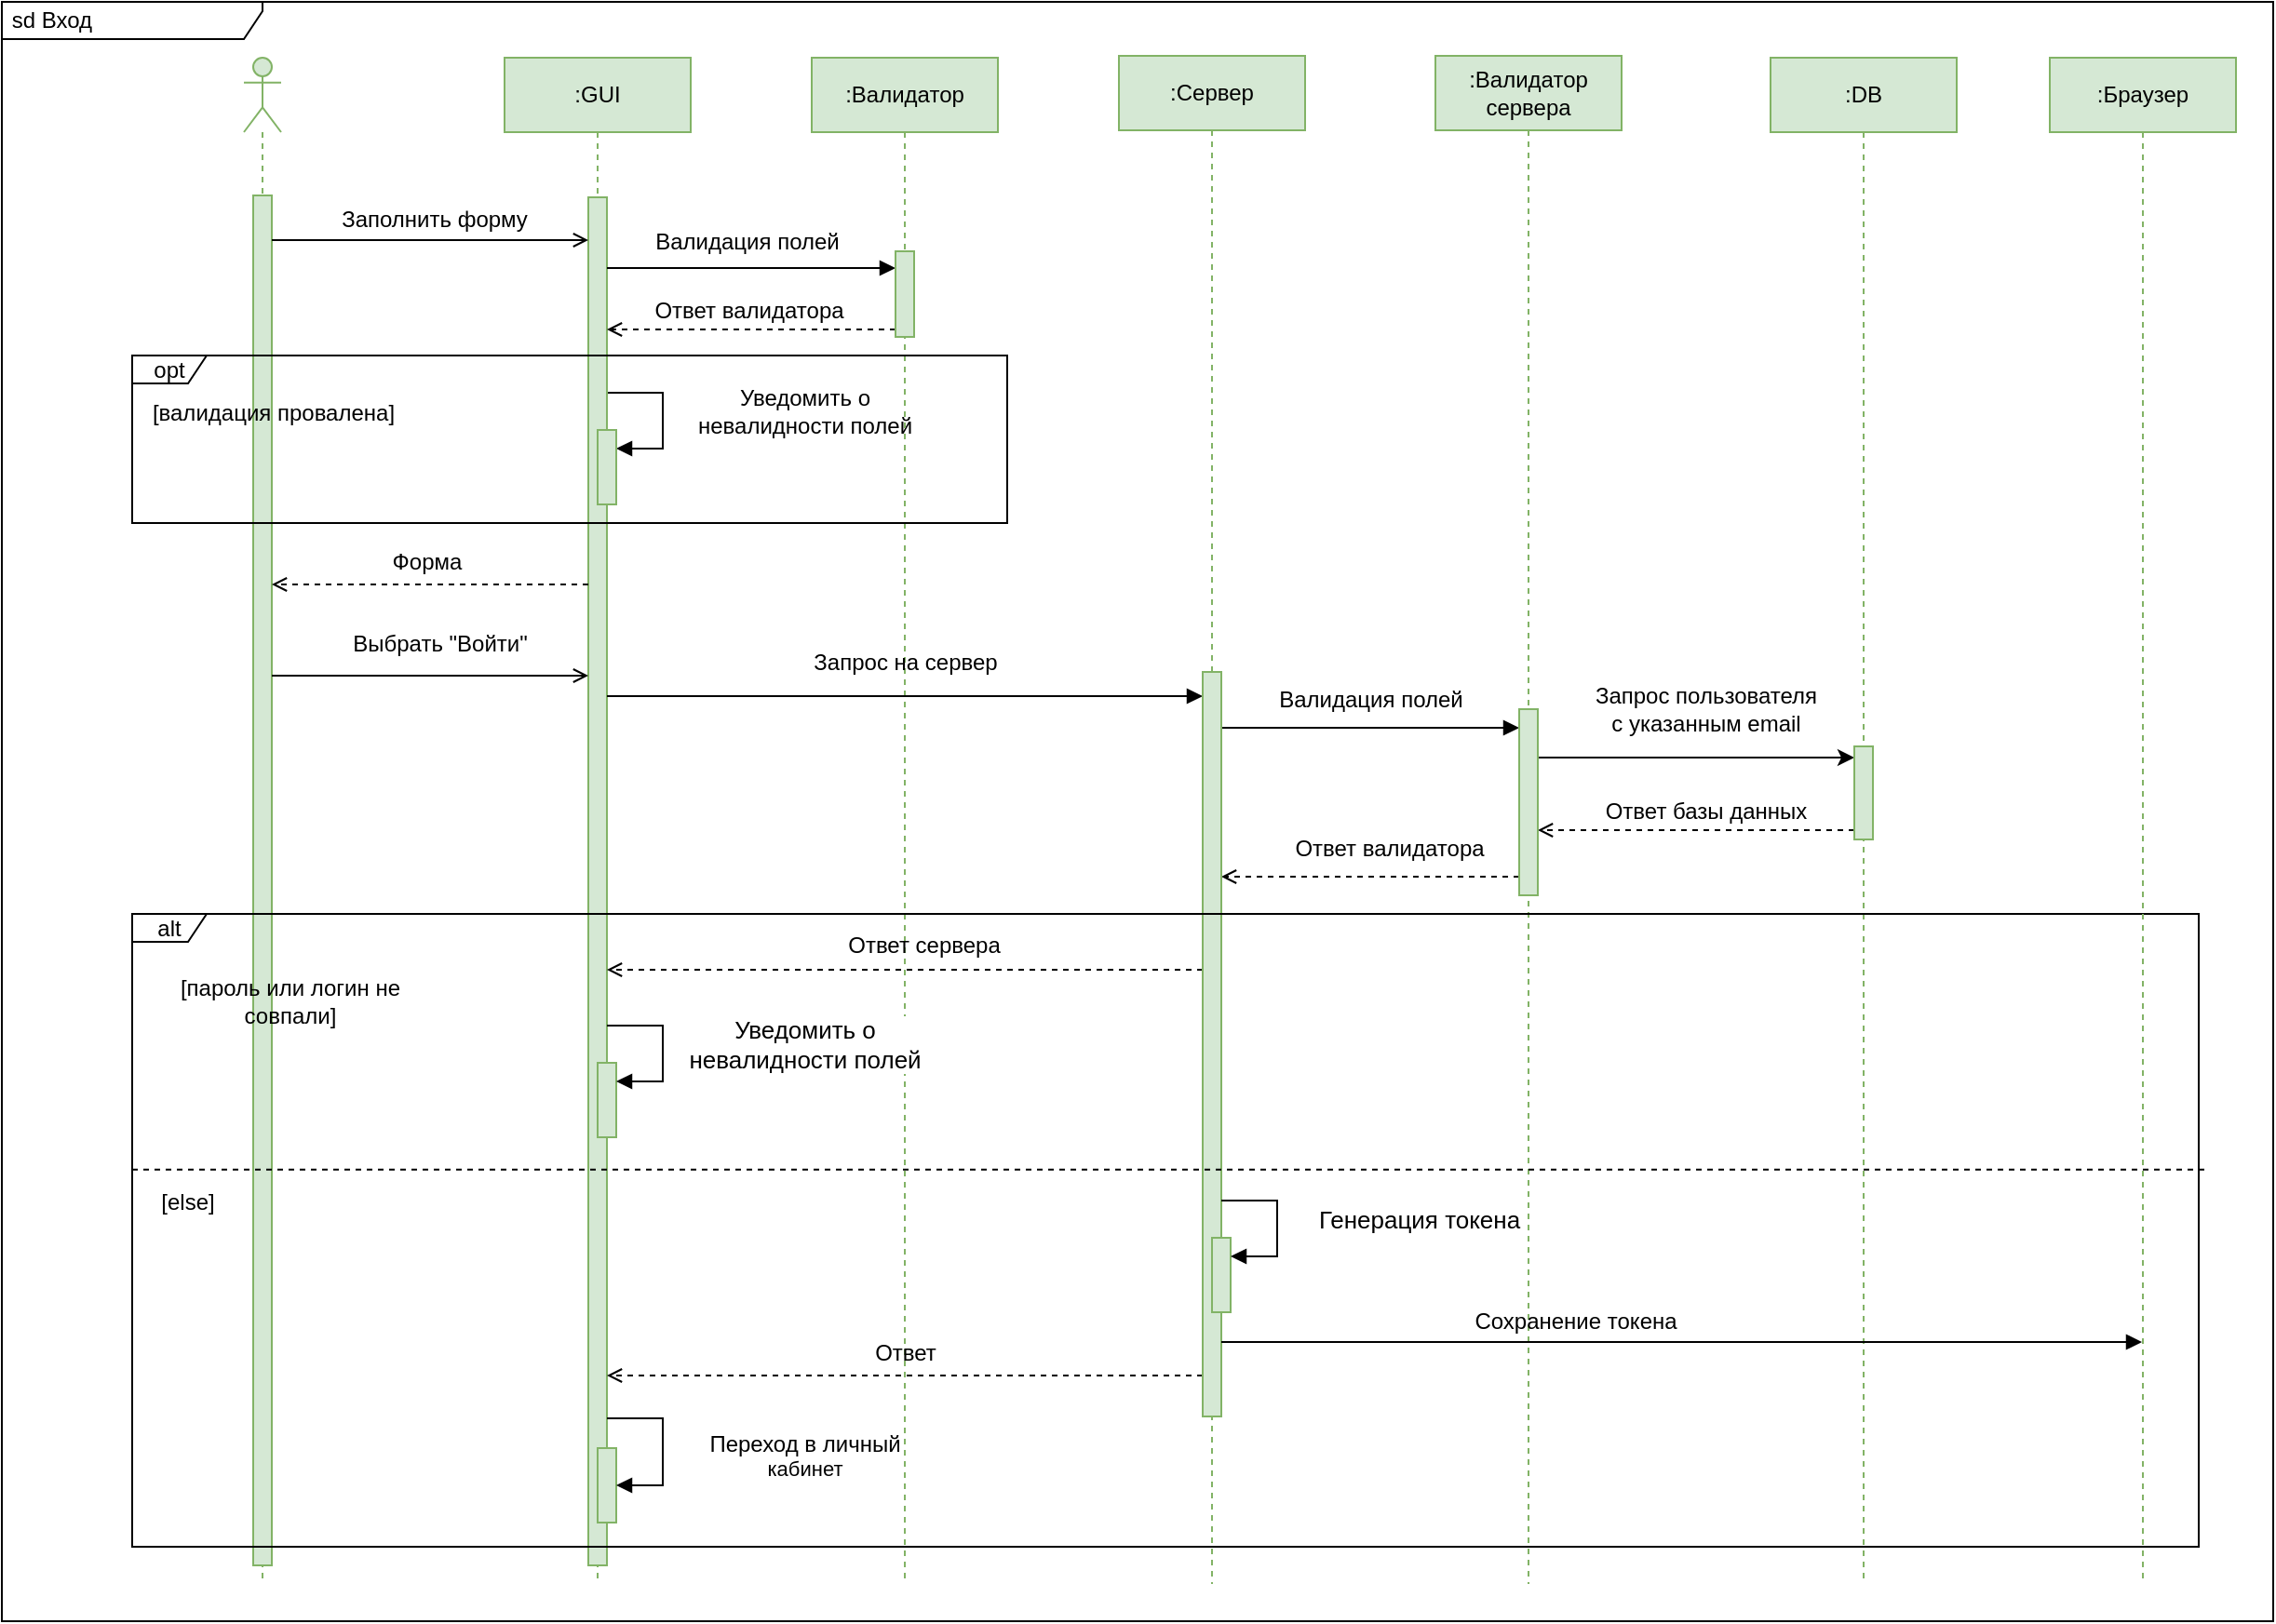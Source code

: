 <mxfile version="23.1.5" type="device">
  <diagram name="Страница — 1" id="Fq71EQHUg1du_12csKh2">
    <mxGraphModel dx="1373" dy="1016" grid="1" gridSize="10" guides="1" tooltips="1" connect="1" arrows="1" fold="1" page="1" pageScale="1" pageWidth="827" pageHeight="1169" math="0" shadow="0">
      <root>
        <mxCell id="0" />
        <mxCell id="1" parent="0" />
        <mxCell id="1ZEYeEjYrBHSYEVbmK2T-1" value="" style="shape=umlLifeline;perimeter=lifelinePerimeter;whiteSpace=wrap;html=1;container=1;dropTarget=0;collapsible=0;recursiveResize=0;outlineConnect=0;portConstraint=eastwest;newEdgeStyle={&quot;curved&quot;:0,&quot;rounded&quot;:0};participant=umlActor;fillColor=#d5e8d4;strokeColor=#82b366;" vertex="1" parent="1">
          <mxGeometry x="400" y="280" width="20" height="820" as="geometry" />
        </mxCell>
        <mxCell id="1ZEYeEjYrBHSYEVbmK2T-2" value="" style="html=1;points=[[0,0,0,0,5],[0,1,0,0,-5],[1,0,0,0,5],[1,1,0,0,-5]];perimeter=orthogonalPerimeter;outlineConnect=0;targetShapes=umlLifeline;portConstraint=eastwest;newEdgeStyle={&quot;curved&quot;:0,&quot;rounded&quot;:0};fillColor=#d5e8d4;strokeColor=#82b366;" vertex="1" parent="1ZEYeEjYrBHSYEVbmK2T-1">
          <mxGeometry x="5" y="74" width="10" height="736" as="geometry" />
        </mxCell>
        <mxCell id="1ZEYeEjYrBHSYEVbmK2T-3" value=":GUI" style="shape=umlLifeline;perimeter=lifelinePerimeter;whiteSpace=wrap;html=1;container=1;dropTarget=0;collapsible=0;recursiveResize=0;outlineConnect=0;portConstraint=eastwest;newEdgeStyle={&quot;curved&quot;:0,&quot;rounded&quot;:0};fillColor=#d5e8d4;strokeColor=#82b366;" vertex="1" parent="1">
          <mxGeometry x="540" y="280" width="100" height="820" as="geometry" />
        </mxCell>
        <mxCell id="1ZEYeEjYrBHSYEVbmK2T-4" value="&lt;div style=&quot;font-size: 12px;&quot;&gt;&lt;font style=&quot;font-size: 12px;&quot;&gt;Уведомить о&lt;/font&gt;&lt;/div&gt;&lt;div style=&quot;font-size: 12px;&quot;&gt;&lt;font style=&quot;font-size: 12px;&quot;&gt;невалидности полей&lt;/font&gt;&lt;/div&gt;" style="html=1;align=center;spacingLeft=2;endArrow=block;rounded=0;edgeStyle=orthogonalEdgeStyle;curved=0;rounded=0;" edge="1" parent="1ZEYeEjYrBHSYEVbmK2T-3" target="1ZEYeEjYrBHSYEVbmK2T-6">
          <mxGeometry x="-0.059" y="75" relative="1" as="geometry">
            <mxPoint x="55" y="180" as="sourcePoint" />
            <Array as="points">
              <mxPoint x="85" y="210" />
            </Array>
            <mxPoint as="offset" />
          </mxGeometry>
        </mxCell>
        <mxCell id="1ZEYeEjYrBHSYEVbmK2T-5" value="" style="html=1;points=[[0,0,0,0,5],[0,1,0,0,-5],[1,0,0,0,5],[1,1,0,0,-5]];perimeter=orthogonalPerimeter;outlineConnect=0;targetShapes=umlLifeline;portConstraint=eastwest;newEdgeStyle={&quot;curved&quot;:0,&quot;rounded&quot;:0};fillColor=#d5e8d4;strokeColor=#82b366;" vertex="1" parent="1ZEYeEjYrBHSYEVbmK2T-3">
          <mxGeometry x="45" y="75" width="10" height="735" as="geometry" />
        </mxCell>
        <mxCell id="1ZEYeEjYrBHSYEVbmK2T-6" value="" style="html=1;points=[[0,0,0,0,5],[0,1,0,0,-5],[1,0,0,0,5],[1,1,0,0,-5]];perimeter=orthogonalPerimeter;outlineConnect=0;targetShapes=umlLifeline;portConstraint=eastwest;newEdgeStyle={&quot;curved&quot;:0,&quot;rounded&quot;:0};fillColor=#d5e8d4;strokeColor=#82b366;" vertex="1" parent="1ZEYeEjYrBHSYEVbmK2T-3">
          <mxGeometry x="50" y="200" width="10" height="40" as="geometry" />
        </mxCell>
        <mxCell id="1ZEYeEjYrBHSYEVbmK2T-7" value="" style="endArrow=open;html=1;rounded=0;endFill=0;" edge="1" parent="1">
          <mxGeometry width="50" height="50" relative="1" as="geometry">
            <mxPoint x="415" y="378" as="sourcePoint" />
            <mxPoint x="585" y="378" as="targetPoint" />
          </mxGeometry>
        </mxCell>
        <mxCell id="1ZEYeEjYrBHSYEVbmK2T-8" value="&lt;font style=&quot;font-size: 12px;&quot;&gt;Заполнить форму&lt;br&gt;&lt;/font&gt;" style="text;html=1;align=center;verticalAlign=middle;resizable=0;points=[];autosize=1;strokeColor=none;fillColor=none;fontSize=12;" vertex="1" parent="1">
          <mxGeometry x="442" y="352" width="120" height="30" as="geometry" />
        </mxCell>
        <mxCell id="1ZEYeEjYrBHSYEVbmK2T-9" value="&lt;font style=&quot;font-size: 12px;&quot;&gt;Выбрать &quot;Войти&quot;&lt;/font&gt;" style="text;html=1;align=center;verticalAlign=middle;resizable=0;points=[];autosize=1;strokeColor=none;fillColor=none;" vertex="1" parent="1">
          <mxGeometry x="445" y="580" width="120" height="30" as="geometry" />
        </mxCell>
        <mxCell id="1ZEYeEjYrBHSYEVbmK2T-10" value="" style="endArrow=open;html=1;rounded=0;endFill=0;" edge="1" parent="1">
          <mxGeometry width="50" height="50" relative="1" as="geometry">
            <mxPoint x="415" y="612" as="sourcePoint" />
            <mxPoint x="585" y="612" as="targetPoint" />
          </mxGeometry>
        </mxCell>
        <mxCell id="1ZEYeEjYrBHSYEVbmK2T-11" value=":Валидатор" style="shape=umlLifeline;perimeter=lifelinePerimeter;whiteSpace=wrap;html=1;container=1;dropTarget=0;collapsible=0;recursiveResize=0;outlineConnect=0;portConstraint=eastwest;newEdgeStyle={&quot;curved&quot;:0,&quot;rounded&quot;:0};fillColor=#d5e8d4;strokeColor=#82b366;" vertex="1" parent="1">
          <mxGeometry x="705" y="280" width="100" height="820" as="geometry" />
        </mxCell>
        <mxCell id="1ZEYeEjYrBHSYEVbmK2T-12" value="" style="endArrow=block;html=1;rounded=0;endFill=1;" edge="1" parent="1">
          <mxGeometry width="50" height="50" relative="1" as="geometry">
            <mxPoint x="595" y="393" as="sourcePoint" />
            <mxPoint x="750" y="393" as="targetPoint" />
          </mxGeometry>
        </mxCell>
        <mxCell id="1ZEYeEjYrBHSYEVbmK2T-13" value="&lt;font style=&quot;font-size: 12px;&quot;&gt;Валидация полей&lt;/font&gt;" style="text;html=1;align=center;verticalAlign=middle;resizable=0;points=[];autosize=1;strokeColor=none;fillColor=none;" vertex="1" parent="1">
          <mxGeometry x="610" y="364" width="120" height="30" as="geometry" />
        </mxCell>
        <mxCell id="1ZEYeEjYrBHSYEVbmK2T-14" value="" style="endArrow=open;html=1;rounded=0;endFill=0;dashed=1;" edge="1" parent="1">
          <mxGeometry width="50" height="50" relative="1" as="geometry">
            <mxPoint x="750" y="426.0" as="sourcePoint" />
            <mxPoint x="595" y="426" as="targetPoint" />
          </mxGeometry>
        </mxCell>
        <mxCell id="1ZEYeEjYrBHSYEVbmK2T-15" value="&lt;font style=&quot;font-size: 12px;&quot;&gt;Ответ валидатора&lt;/font&gt;" style="text;html=1;align=center;verticalAlign=middle;resizable=0;points=[];autosize=1;strokeColor=none;fillColor=none;" vertex="1" parent="1">
          <mxGeometry x="606" y="401" width="130" height="30" as="geometry" />
        </mxCell>
        <mxCell id="1ZEYeEjYrBHSYEVbmK2T-16" value="&lt;font style=&quot;font-size: 12px;&quot;&gt;opt&lt;/font&gt;" style="shape=umlFrame;whiteSpace=wrap;html=1;pointerEvents=0;width=40;height=15;" vertex="1" parent="1">
          <mxGeometry x="340" y="440" width="470" height="90" as="geometry" />
        </mxCell>
        <mxCell id="1ZEYeEjYrBHSYEVbmK2T-17" value="&lt;font style=&quot;font-size: 12px;&quot;&gt;[валидация провалена]&lt;/font&gt;" style="text;html=1;align=center;verticalAlign=middle;whiteSpace=wrap;rounded=0;" vertex="1" parent="1">
          <mxGeometry x="342" y="456" width="148" height="30" as="geometry" />
        </mxCell>
        <mxCell id="1ZEYeEjYrBHSYEVbmK2T-18" value="" style="endArrow=open;html=1;rounded=0;endFill=0;dashed=1;" edge="1" parent="1">
          <mxGeometry width="50" height="50" relative="1" as="geometry">
            <mxPoint x="585" y="563" as="sourcePoint" />
            <mxPoint x="415" y="563" as="targetPoint" />
          </mxGeometry>
        </mxCell>
        <mxCell id="1ZEYeEjYrBHSYEVbmK2T-19" value="&lt;font style=&quot;font-size: 12px;&quot;&gt;Форма&lt;/font&gt;" style="text;html=1;align=center;verticalAlign=middle;resizable=0;points=[];autosize=1;strokeColor=none;fillColor=none;" vertex="1" parent="1">
          <mxGeometry x="468" y="536" width="60" height="30" as="geometry" />
        </mxCell>
        <mxCell id="1ZEYeEjYrBHSYEVbmK2T-20" value=":Валидатор сервера" style="shape=umlLifeline;perimeter=lifelinePerimeter;whiteSpace=wrap;html=1;container=1;dropTarget=0;collapsible=0;recursiveResize=0;outlineConnect=0;portConstraint=eastwest;newEdgeStyle={&quot;curved&quot;:0,&quot;rounded&quot;:0};fillColor=#d5e8d4;strokeColor=#82b366;" vertex="1" parent="1">
          <mxGeometry x="1040" y="279" width="100" height="821" as="geometry" />
        </mxCell>
        <mxCell id="1ZEYeEjYrBHSYEVbmK2T-21" value=":Сервер" style="shape=umlLifeline;perimeter=lifelinePerimeter;whiteSpace=wrap;html=1;container=1;dropTarget=0;collapsible=0;recursiveResize=0;outlineConnect=0;portConstraint=eastwest;newEdgeStyle={&quot;curved&quot;:0,&quot;rounded&quot;:0};fillColor=#d5e8d4;strokeColor=#82b366;" vertex="1" parent="1">
          <mxGeometry x="870" y="279" width="100" height="821" as="geometry" />
        </mxCell>
        <mxCell id="1ZEYeEjYrBHSYEVbmK2T-22" value="" style="endArrow=block;html=1;rounded=0;endFill=1;" edge="1" parent="1">
          <mxGeometry width="50" height="50" relative="1" as="geometry">
            <mxPoint x="595" y="623.0" as="sourcePoint" />
            <mxPoint x="915" y="623.0" as="targetPoint" />
          </mxGeometry>
        </mxCell>
        <mxCell id="1ZEYeEjYrBHSYEVbmK2T-23" value="&lt;font style=&quot;font-size: 12px;&quot;&gt;Запрос на сервер&lt;/font&gt;" style="text;html=1;align=center;verticalAlign=middle;resizable=0;points=[];autosize=1;strokeColor=none;fillColor=none;" vertex="1" parent="1">
          <mxGeometry x="695" y="590" width="120" height="30" as="geometry" />
        </mxCell>
        <mxCell id="1ZEYeEjYrBHSYEVbmK2T-24" value="" style="endArrow=block;html=1;rounded=0;endFill=1;" edge="1" parent="1">
          <mxGeometry width="50" height="50" relative="1" as="geometry">
            <mxPoint x="925" y="640" as="sourcePoint" />
            <mxPoint x="1085" y="640" as="targetPoint" />
          </mxGeometry>
        </mxCell>
        <mxCell id="1ZEYeEjYrBHSYEVbmK2T-25" value="&lt;font style=&quot;font-size: 12px;&quot;&gt;Валидация полей&lt;/font&gt;" style="text;html=1;align=center;verticalAlign=middle;resizable=0;points=[];autosize=1;strokeColor=none;fillColor=none;" vertex="1" parent="1">
          <mxGeometry x="945" y="610" width="120" height="30" as="geometry" />
        </mxCell>
        <mxCell id="1ZEYeEjYrBHSYEVbmK2T-26" value=":DB" style="shape=umlLifeline;perimeter=lifelinePerimeter;whiteSpace=wrap;html=1;container=1;dropTarget=0;collapsible=0;recursiveResize=0;outlineConnect=0;portConstraint=eastwest;newEdgeStyle={&quot;curved&quot;:0,&quot;rounded&quot;:0};fillColor=#d5e8d4;strokeColor=#82b366;" vertex="1" parent="1">
          <mxGeometry x="1220" y="280" width="100" height="820" as="geometry" />
        </mxCell>
        <mxCell id="1ZEYeEjYrBHSYEVbmK2T-27" value="" style="endArrow=classic;html=1;rounded=0;" edge="1" parent="1">
          <mxGeometry width="50" height="50" relative="1" as="geometry">
            <mxPoint x="1095" y="656" as="sourcePoint" />
            <mxPoint x="1265" y="656" as="targetPoint" />
          </mxGeometry>
        </mxCell>
        <mxCell id="1ZEYeEjYrBHSYEVbmK2T-28" value="&lt;span style=&quot;&quot;&gt;Запрос пользователя &lt;br&gt;с указанным email&lt;/span&gt;" style="text;html=1;align=center;verticalAlign=middle;resizable=0;points=[];autosize=1;strokeColor=none;fillColor=none;" vertex="1" parent="1">
          <mxGeometry x="1115" y="610" width="140" height="40" as="geometry" />
        </mxCell>
        <mxCell id="1ZEYeEjYrBHSYEVbmK2T-29" value="" style="endArrow=open;html=1;rounded=0;endFill=0;dashed=1;" edge="1" parent="1">
          <mxGeometry width="50" height="50" relative="1" as="geometry">
            <mxPoint x="1265" y="695" as="sourcePoint" />
            <mxPoint x="1095" y="695" as="targetPoint" />
          </mxGeometry>
        </mxCell>
        <mxCell id="1ZEYeEjYrBHSYEVbmK2T-30" value="&lt;font style=&quot;font-size: 12px;&quot;&gt;Ответ базы данных&lt;/font&gt;" style="text;html=1;align=center;verticalAlign=middle;resizable=0;points=[];autosize=1;strokeColor=none;fillColor=none;" vertex="1" parent="1">
          <mxGeometry x="1120" y="670" width="130" height="30" as="geometry" />
        </mxCell>
        <mxCell id="1ZEYeEjYrBHSYEVbmK2T-31" value="" style="endArrow=open;html=1;rounded=0;endFill=0;dashed=1;" edge="1" parent="1">
          <mxGeometry width="50" height="50" relative="1" as="geometry">
            <mxPoint x="1085" y="720" as="sourcePoint" />
            <mxPoint x="925" y="720" as="targetPoint" />
          </mxGeometry>
        </mxCell>
        <mxCell id="1ZEYeEjYrBHSYEVbmK2T-32" value="&lt;font style=&quot;font-size: 12px;&quot;&gt;Ответ валидатора&lt;/font&gt;" style="text;html=1;align=center;verticalAlign=middle;resizable=0;points=[];autosize=1;strokeColor=none;fillColor=none;" vertex="1" parent="1">
          <mxGeometry x="950" y="690" width="130" height="30" as="geometry" />
        </mxCell>
        <mxCell id="1ZEYeEjYrBHSYEVbmK2T-33" value="&lt;font style=&quot;font-size: 12px;&quot;&gt;[else]&lt;/font&gt;" style="text;html=1;align=center;verticalAlign=middle;whiteSpace=wrap;rounded=0;" vertex="1" parent="1">
          <mxGeometry x="310" y="880" width="120" height="30" as="geometry" />
        </mxCell>
        <mxCell id="1ZEYeEjYrBHSYEVbmK2T-35" value="" style="endArrow=open;html=1;rounded=0;endFill=0;dashed=1;" edge="1" parent="1">
          <mxGeometry width="50" height="50" relative="1" as="geometry">
            <mxPoint x="915" y="770" as="sourcePoint" />
            <mxPoint x="595" y="770" as="targetPoint" />
          </mxGeometry>
        </mxCell>
        <mxCell id="1ZEYeEjYrBHSYEVbmK2T-36" value="&lt;font style=&quot;font-size: 12px;&quot;&gt;Ответ сервера&lt;/font&gt;" style="text;html=1;align=center;verticalAlign=middle;resizable=0;points=[];autosize=1;strokeColor=none;fillColor=none;" vertex="1" parent="1">
          <mxGeometry x="710" y="742" width="110" height="30" as="geometry" />
        </mxCell>
        <mxCell id="1ZEYeEjYrBHSYEVbmK2T-37" value="" style="html=1;points=[[0,0,0,0,5],[0,1,0,0,-5],[1,0,0,0,5],[1,1,0,0,-5]];perimeter=orthogonalPerimeter;outlineConnect=0;targetShapes=umlLifeline;portConstraint=eastwest;newEdgeStyle={&quot;curved&quot;:0,&quot;rounded&quot;:0};fillColor=#d5e8d4;strokeColor=#82b366;" vertex="1" parent="1">
          <mxGeometry x="590" y="820" width="10" height="40" as="geometry" />
        </mxCell>
        <mxCell id="1ZEYeEjYrBHSYEVbmK2T-38" value="&lt;div style=&quot;font-size: 13px;&quot;&gt;&lt;font style=&quot;font-size: 13px;&quot;&gt;Уведомить о&lt;/font&gt;&lt;/div&gt;&lt;div style=&quot;font-size: 13px;&quot;&gt;&lt;font style=&quot;font-size: 13px;&quot;&gt;невалидности полей&lt;/font&gt;&lt;/div&gt;" style="html=1;align=center;spacingLeft=2;endArrow=block;rounded=0;edgeStyle=orthogonalEdgeStyle;curved=0;rounded=0;" edge="1" parent="1" target="1ZEYeEjYrBHSYEVbmK2T-37">
          <mxGeometry x="-0.059" y="75" relative="1" as="geometry">
            <mxPoint x="595" y="800" as="sourcePoint" />
            <Array as="points">
              <mxPoint x="625" y="830" />
            </Array>
            <mxPoint as="offset" />
          </mxGeometry>
        </mxCell>
        <mxCell id="1ZEYeEjYrBHSYEVbmK2T-43" value="" style="endArrow=open;html=1;rounded=0;endFill=0;dashed=1;" edge="1" parent="1">
          <mxGeometry width="50" height="50" relative="1" as="geometry">
            <mxPoint x="915" y="988" as="sourcePoint" />
            <mxPoint x="595" y="988" as="targetPoint" />
          </mxGeometry>
        </mxCell>
        <mxCell id="1ZEYeEjYrBHSYEVbmK2T-44" value="&lt;font style=&quot;font-size: 12px;&quot;&gt;Ответ&lt;/font&gt;" style="text;html=1;align=center;verticalAlign=middle;resizable=0;points=[];autosize=1;strokeColor=none;fillColor=none;" vertex="1" parent="1">
          <mxGeometry x="725" y="961" width="60" height="30" as="geometry" />
        </mxCell>
        <mxCell id="1ZEYeEjYrBHSYEVbmK2T-45" value="" style="html=1;points=[[0,0,0,0,5],[0,1,0,0,-5],[1,0,0,0,5],[1,1,0,0,-5]];perimeter=orthogonalPerimeter;outlineConnect=0;targetShapes=umlLifeline;portConstraint=eastwest;newEdgeStyle={&quot;curved&quot;:0,&quot;rounded&quot;:0};fillColor=#d5e8d4;strokeColor=#82b366;" vertex="1" parent="1">
          <mxGeometry x="590" y="1027" width="10" height="40" as="geometry" />
        </mxCell>
        <mxCell id="1ZEYeEjYrBHSYEVbmK2T-46" value="&lt;span style=&quot;font-size: 12px;&quot;&gt;Переход в личный&lt;br&gt;&lt;/span&gt;кабинет" style="html=1;align=center;spacingLeft=2;endArrow=block;rounded=0;edgeStyle=orthogonalEdgeStyle;curved=0;rounded=0;" edge="1" parent="1" target="1ZEYeEjYrBHSYEVbmK2T-45">
          <mxGeometry x="0.098" y="75" relative="1" as="geometry">
            <mxPoint x="595" y="1011" as="sourcePoint" />
            <Array as="points">
              <mxPoint x="625" y="1011" />
            </Array>
            <mxPoint as="offset" />
          </mxGeometry>
        </mxCell>
        <mxCell id="1ZEYeEjYrBHSYEVbmK2T-47" value="&amp;nbsp;sd Вход" style="shape=umlFrame;whiteSpace=wrap;html=1;pointerEvents=0;width=140;height=20;align=left;" vertex="1" parent="1">
          <mxGeometry x="270" y="250" width="1220" height="870" as="geometry" />
        </mxCell>
        <mxCell id="1ZEYeEjYrBHSYEVbmK2T-48" value="" style="html=1;points=[[0,0,0,0,5],[0,1,0,0,-5],[1,0,0,0,5],[1,1,0,0,-5]];perimeter=orthogonalPerimeter;outlineConnect=0;targetShapes=umlLifeline;portConstraint=eastwest;newEdgeStyle={&quot;curved&quot;:0,&quot;rounded&quot;:0};fillColor=#d5e8d4;strokeColor=#82b366;" vertex="1" parent="1">
          <mxGeometry x="750" y="384" width="10" height="46" as="geometry" />
        </mxCell>
        <mxCell id="1ZEYeEjYrBHSYEVbmK2T-49" value="" style="html=1;points=[[0,0,0,0,5],[0,1,0,0,-5],[1,0,0,0,5],[1,1,0,0,-5]];perimeter=orthogonalPerimeter;outlineConnect=0;targetShapes=umlLifeline;portConstraint=eastwest;newEdgeStyle={&quot;curved&quot;:0,&quot;rounded&quot;:0};fillColor=#d5e8d4;strokeColor=#82b366;" vertex="1" parent="1">
          <mxGeometry x="915" y="610" width="10" height="400" as="geometry" />
        </mxCell>
        <mxCell id="1ZEYeEjYrBHSYEVbmK2T-50" value="" style="html=1;points=[[0,0,0,0,5],[0,1,0,0,-5],[1,0,0,0,5],[1,1,0,0,-5]];perimeter=orthogonalPerimeter;outlineConnect=0;targetShapes=umlLifeline;portConstraint=eastwest;newEdgeStyle={&quot;curved&quot;:0,&quot;rounded&quot;:0};fillColor=#d5e8d4;strokeColor=#82b366;" vertex="1" parent="1">
          <mxGeometry x="1085" y="630" width="10" height="100" as="geometry" />
        </mxCell>
        <mxCell id="1ZEYeEjYrBHSYEVbmK2T-51" value="" style="html=1;points=[[0,0,0,0,5],[0,1,0,0,-5],[1,0,0,0,5],[1,1,0,0,-5]];perimeter=orthogonalPerimeter;outlineConnect=0;targetShapes=umlLifeline;portConstraint=eastwest;newEdgeStyle={&quot;curved&quot;:0,&quot;rounded&quot;:0};fillColor=#d5e8d4;strokeColor=#82b366;" vertex="1" parent="1">
          <mxGeometry x="1265" y="650" width="10" height="50" as="geometry" />
        </mxCell>
        <mxCell id="1ZEYeEjYrBHSYEVbmK2T-53" value="&lt;font style=&quot;font-size: 12px;&quot;&gt;alt&lt;/font&gt;" style="shape=umlFrame;whiteSpace=wrap;html=1;pointerEvents=0;width=40;height=15;" vertex="1" parent="1">
          <mxGeometry x="340" y="740" width="1110" height="340" as="geometry" />
        </mxCell>
        <mxCell id="1ZEYeEjYrBHSYEVbmK2T-54" value="" style="endArrow=none;dashed=1;html=1;rounded=0;exitX=0;exitY=0.404;exitDx=0;exitDy=0;exitPerimeter=0;entryX=1.004;entryY=0.404;entryDx=0;entryDy=0;entryPerimeter=0;" edge="1" parent="1" source="1ZEYeEjYrBHSYEVbmK2T-53" target="1ZEYeEjYrBHSYEVbmK2T-53">
          <mxGeometry width="50" height="50" relative="1" as="geometry">
            <mxPoint x="840" y="890" as="sourcePoint" />
            <mxPoint x="1461" y="890" as="targetPoint" />
          </mxGeometry>
        </mxCell>
        <mxCell id="1ZEYeEjYrBHSYEVbmK2T-110" value="&lt;font style=&quot;font-size: 12px;&quot;&gt;[пароль или логин не совпали]&lt;/font&gt;" style="text;html=1;align=center;verticalAlign=middle;whiteSpace=wrap;rounded=0;" vertex="1" parent="1">
          <mxGeometry x="340" y="772" width="170" height="30" as="geometry" />
        </mxCell>
        <mxCell id="1ZEYeEjYrBHSYEVbmK2T-111" value="" style="html=1;points=[[0,0,0,0,5],[0,1,0,0,-5],[1,0,0,0,5],[1,1,0,0,-5]];perimeter=orthogonalPerimeter;outlineConnect=0;targetShapes=umlLifeline;portConstraint=eastwest;newEdgeStyle={&quot;curved&quot;:0,&quot;rounded&quot;:0};fillColor=#d5e8d4;strokeColor=#82b366;" vertex="1" parent="1">
          <mxGeometry x="920" y="914" width="10" height="40" as="geometry" />
        </mxCell>
        <mxCell id="1ZEYeEjYrBHSYEVbmK2T-112" value="&lt;div style=&quot;font-size: 13px;&quot;&gt;Генерация токена&lt;/div&gt;" style="html=1;align=center;spacingLeft=2;endArrow=block;rounded=0;edgeStyle=orthogonalEdgeStyle;curved=0;rounded=0;" edge="1" parent="1" target="1ZEYeEjYrBHSYEVbmK2T-111">
          <mxGeometry x="-0.059" y="75" relative="1" as="geometry">
            <mxPoint x="925" y="894" as="sourcePoint" />
            <Array as="points">
              <mxPoint x="955" y="924" />
            </Array>
            <mxPoint as="offset" />
          </mxGeometry>
        </mxCell>
        <mxCell id="1ZEYeEjYrBHSYEVbmK2T-113" value=":Браузер" style="shape=umlLifeline;perimeter=lifelinePerimeter;whiteSpace=wrap;html=1;container=1;dropTarget=0;collapsible=0;recursiveResize=0;outlineConnect=0;portConstraint=eastwest;newEdgeStyle={&quot;curved&quot;:0,&quot;rounded&quot;:0};fillColor=#d5e8d4;strokeColor=#82b366;" vertex="1" parent="1">
          <mxGeometry x="1370" y="280" width="100" height="820" as="geometry" />
        </mxCell>
        <mxCell id="1ZEYeEjYrBHSYEVbmK2T-114" value="" style="endArrow=block;html=1;rounded=0;endFill=1;" edge="1" parent="1">
          <mxGeometry width="50" height="50" relative="1" as="geometry">
            <mxPoint x="925" y="970" as="sourcePoint" />
            <mxPoint x="1419.5" y="970" as="targetPoint" />
          </mxGeometry>
        </mxCell>
        <mxCell id="1ZEYeEjYrBHSYEVbmK2T-115" value="&lt;font style=&quot;font-size: 12px;&quot;&gt;Сохранение токена&lt;/font&gt;" style="text;html=1;align=center;verticalAlign=middle;resizable=0;points=[];autosize=1;strokeColor=none;fillColor=none;" vertex="1" parent="1">
          <mxGeometry x="1050" y="944" width="130" height="30" as="geometry" />
        </mxCell>
      </root>
    </mxGraphModel>
  </diagram>
</mxfile>
